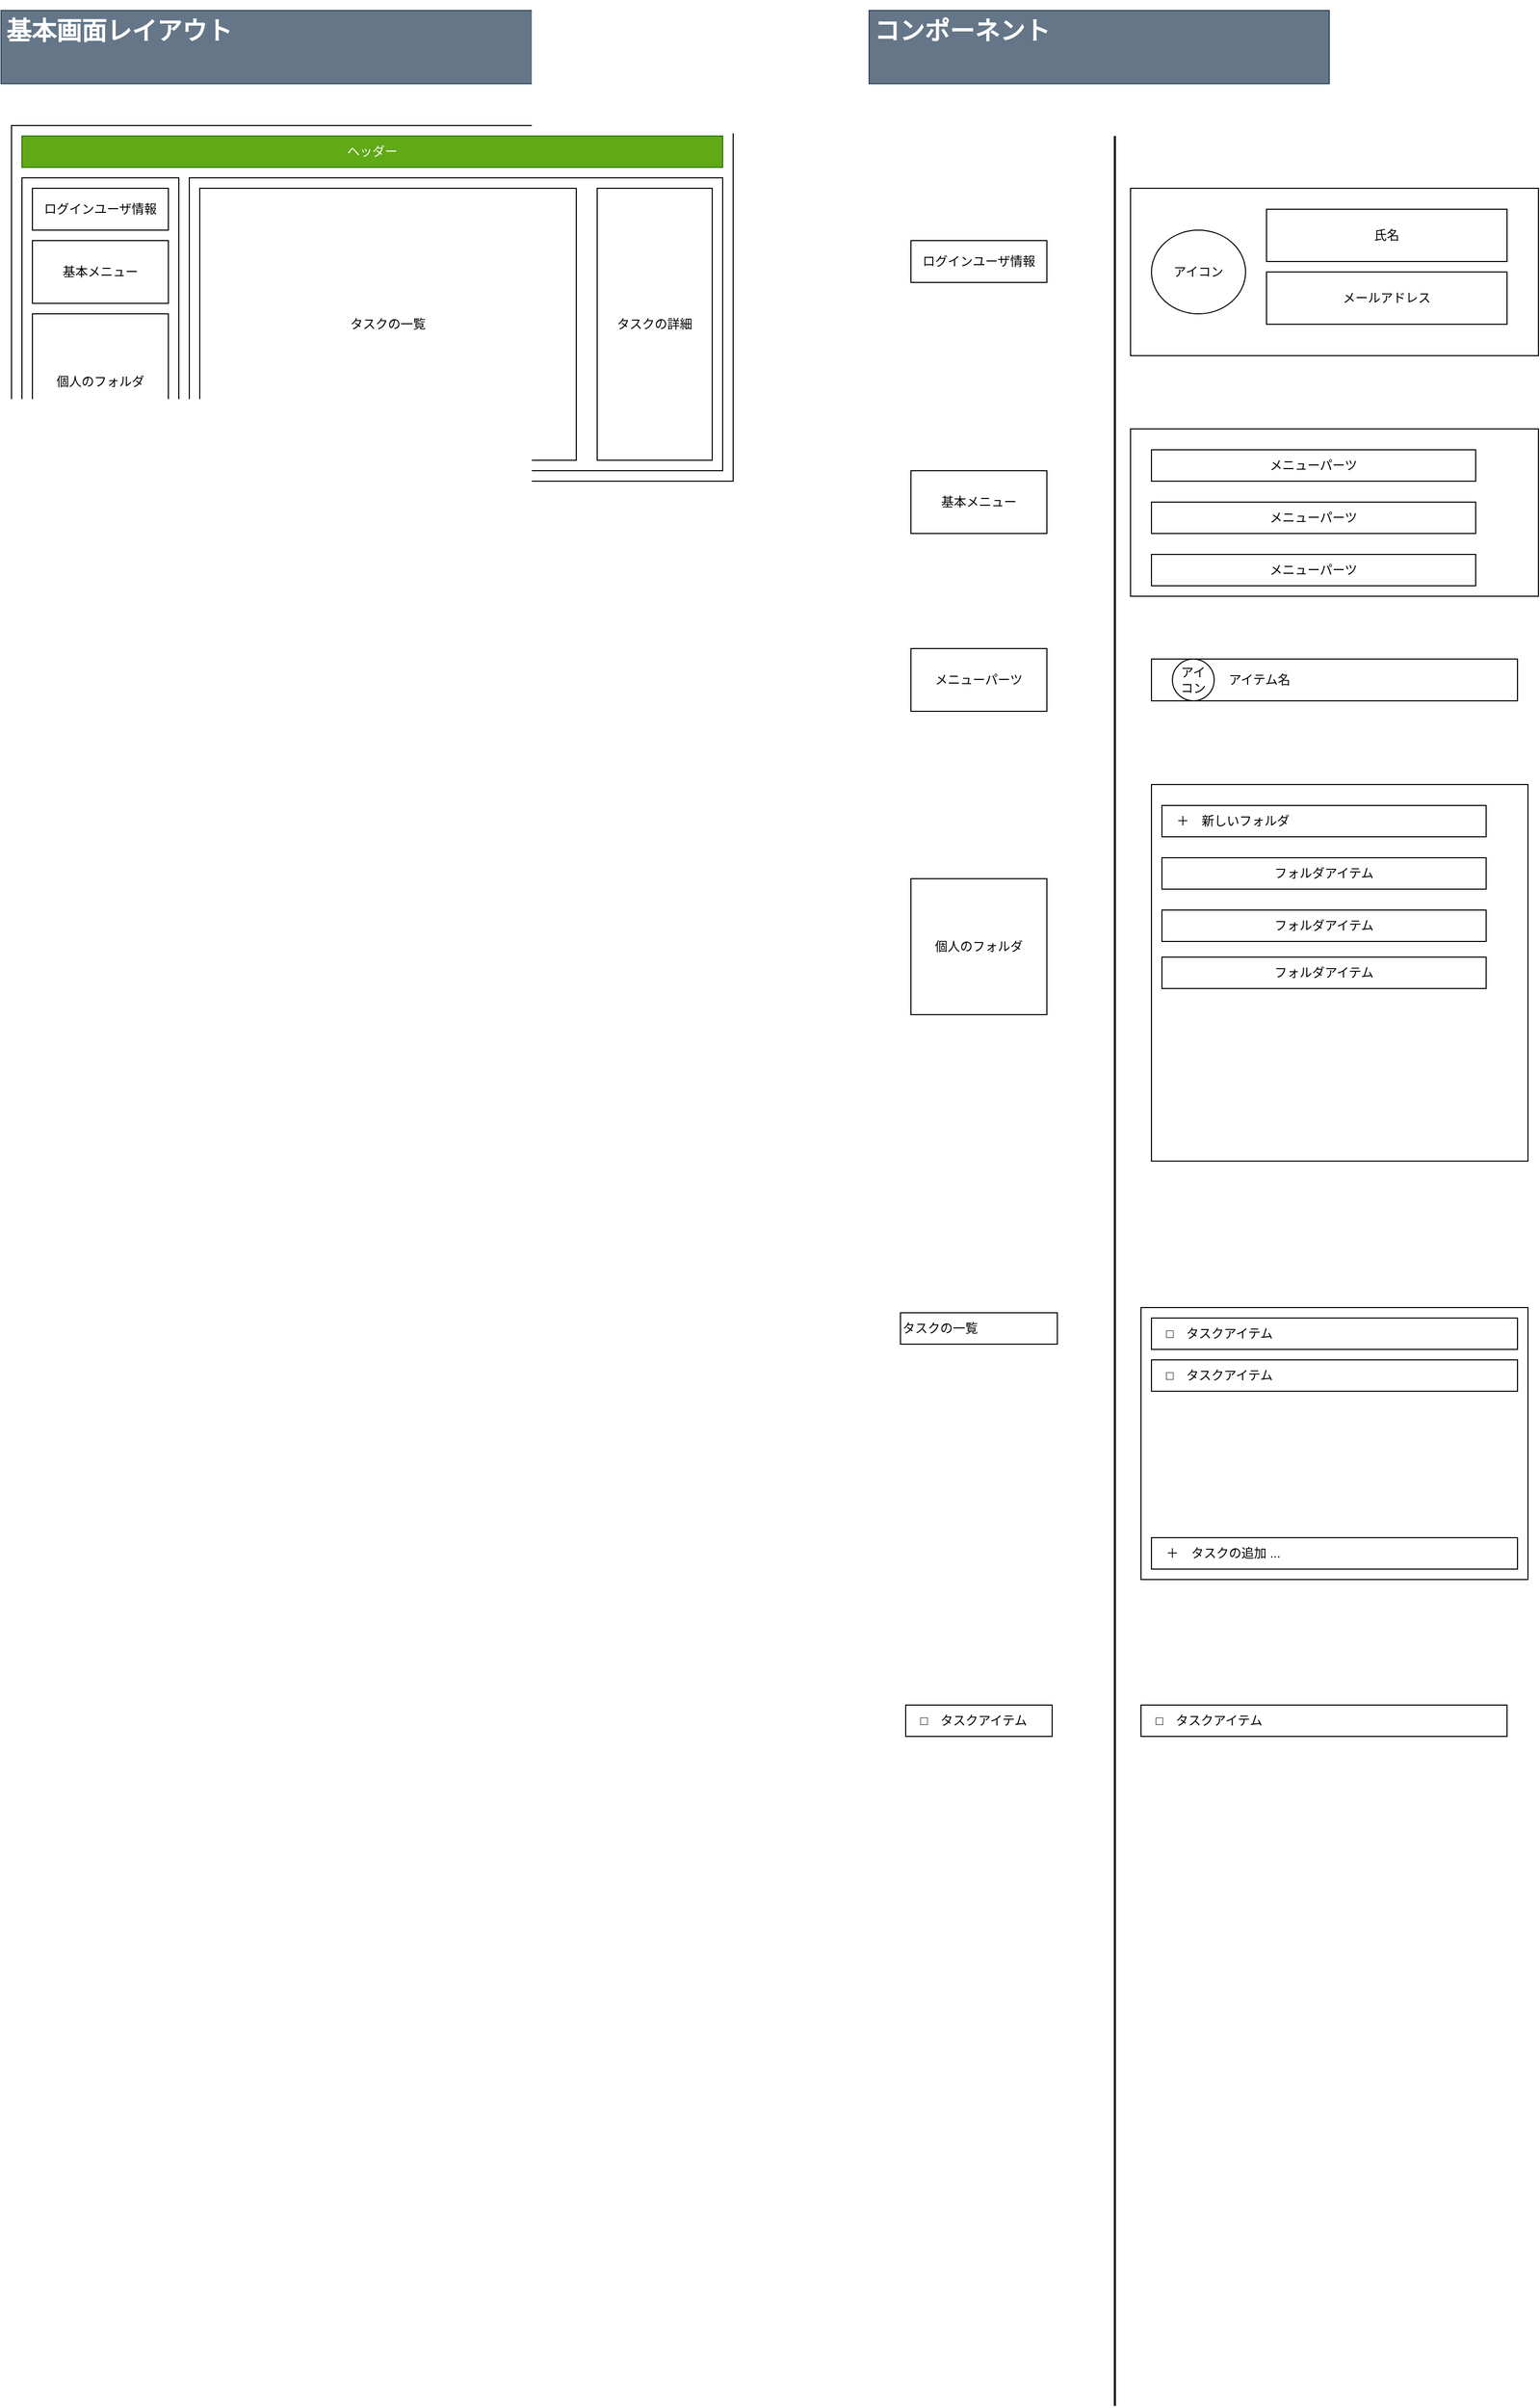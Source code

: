 <mxfile version="14.2.4" type="embed">
    <diagram id="Sl-4h8R7skGaaIEDYwcu" name="基本レイアウト">
        <mxGraphModel dx="5260" dy="2200" grid="1" gridSize="10" guides="1" tooltips="1" connect="1" arrows="1" fold="1" page="1" pageScale="1" pageWidth="827" pageHeight="1169" background="#ffffff" math="0" shadow="0">
            <root>
                <mxCell id="0"/>
                <mxCell id="1" parent="0"/>
                <mxCell id="2" value="" style="rounded=0;whiteSpace=wrap;html=1;" parent="1" vertex="1">
                    <mxGeometry x="30" y="120" width="690" height="340" as="geometry"/>
                </mxCell>
                <mxCell id="3" value="ヘッダー" style="rounded=0;whiteSpace=wrap;html=1;fillColor=#60a917;strokeColor=#2D7600;fontColor=#ffffff;" parent="1" vertex="1">
                    <mxGeometry x="40" y="130" width="670" height="30" as="geometry"/>
                </mxCell>
                <mxCell id="4" value="" style="rounded=0;whiteSpace=wrap;html=1;" parent="1" vertex="1">
                    <mxGeometry x="40" y="170" width="150" height="280" as="geometry"/>
                </mxCell>
                <mxCell id="5" value="ログインユーザ情報" style="rounded=0;whiteSpace=wrap;html=1;" parent="1" vertex="1">
                    <mxGeometry x="50" y="180" width="130" height="40" as="geometry"/>
                </mxCell>
                <mxCell id="6" value="基本メニュー" style="rounded=0;whiteSpace=wrap;html=1;" parent="1" vertex="1">
                    <mxGeometry x="50" y="230" width="130" height="60" as="geometry"/>
                </mxCell>
                <mxCell id="7" value="個人のフォルダ" style="rounded=0;whiteSpace=wrap;html=1;" parent="1" vertex="1">
                    <mxGeometry x="50" y="300" width="130" height="130" as="geometry"/>
                </mxCell>
                <mxCell id="8" value="" style="rounded=0;whiteSpace=wrap;html=1;" parent="1" vertex="1">
                    <mxGeometry x="200" y="170" width="510" height="280" as="geometry"/>
                </mxCell>
                <mxCell id="13" value="タスクの詳細" style="rounded=0;whiteSpace=wrap;html=1;align=center;" parent="1" vertex="1">
                    <mxGeometry x="590" y="180" width="110" height="260" as="geometry"/>
                </mxCell>
                <mxCell id="14" value="&lt;h1&gt;基本画面レイアウト&lt;/h1&gt;&lt;p&gt;&lt;br&gt;&lt;/p&gt;" style="text;html=1;strokeColor=#314354;fillColor=#647687;spacing=5;spacingTop=-20;whiteSpace=wrap;overflow=hidden;rounded=0;fontColor=#ffffff;" parent="1" vertex="1">
                    <mxGeometry x="20" y="10" width="550" height="70" as="geometry"/>
                </mxCell>
                <mxCell id="v78YcPh7-A_lJaqGq7Ih-14" value="タスクの一覧" style="rounded=0;whiteSpace=wrap;html=1;align=center;" parent="1" vertex="1">
                    <mxGeometry x="210" y="180" width="360" height="260" as="geometry"/>
                </mxCell>
                <mxCell id="45xTW--RH3_ecJDIS-M5-42" value="&lt;h1&gt;コンポーネント&lt;/h1&gt;&lt;p&gt;&lt;br&gt;&lt;/p&gt;" style="text;html=1;strokeColor=#314354;fillColor=#647687;spacing=5;spacingTop=-20;whiteSpace=wrap;overflow=hidden;rounded=0;fontColor=#ffffff;" vertex="1" parent="1">
                    <mxGeometry x="850" y="10" width="440" height="70" as="geometry"/>
                </mxCell>
                <mxCell id="45xTW--RH3_ecJDIS-M5-43" value="ログインユーザ情報" style="rounded=0;whiteSpace=wrap;html=1;" vertex="1" parent="1">
                    <mxGeometry x="890" y="230" width="130" height="40" as="geometry"/>
                </mxCell>
                <mxCell id="45xTW--RH3_ecJDIS-M5-44" value="" style="line;strokeWidth=2;direction=south;html=1;" vertex="1" parent="1">
                    <mxGeometry x="1080" y="130" width="10" height="2170" as="geometry"/>
                </mxCell>
                <mxCell id="45xTW--RH3_ecJDIS-M5-45" value="" style="rounded=0;whiteSpace=wrap;html=1;" vertex="1" parent="1">
                    <mxGeometry x="1100" y="180" width="390" height="160" as="geometry"/>
                </mxCell>
                <mxCell id="45xTW--RH3_ecJDIS-M5-46" value="氏名" style="rounded=0;whiteSpace=wrap;html=1;" vertex="1" parent="1">
                    <mxGeometry x="1230" y="200" width="230" height="50" as="geometry"/>
                </mxCell>
                <mxCell id="45xTW--RH3_ecJDIS-M5-47" value="メールアドレス" style="rounded=0;whiteSpace=wrap;html=1;" vertex="1" parent="1">
                    <mxGeometry x="1230" y="260" width="230" height="50" as="geometry"/>
                </mxCell>
                <mxCell id="45xTW--RH3_ecJDIS-M5-48" value="アイコン" style="ellipse;whiteSpace=wrap;html=1;" vertex="1" parent="1">
                    <mxGeometry x="1120" y="220" width="90" height="80" as="geometry"/>
                </mxCell>
                <mxCell id="45xTW--RH3_ecJDIS-M5-49" value="基本メニュー" style="rounded=0;whiteSpace=wrap;html=1;" vertex="1" parent="1">
                    <mxGeometry x="890" y="450" width="130" height="60" as="geometry"/>
                </mxCell>
                <mxCell id="45xTW--RH3_ecJDIS-M5-50" value="" style="rounded=0;whiteSpace=wrap;html=1;" vertex="1" parent="1">
                    <mxGeometry x="1100" y="410" width="390" height="160" as="geometry"/>
                </mxCell>
                <mxCell id="45xTW--RH3_ecJDIS-M5-51" value="メニューパーツ" style="rounded=0;whiteSpace=wrap;html=1;" vertex="1" parent="1">
                    <mxGeometry x="890" y="620" width="130" height="60" as="geometry"/>
                </mxCell>
                <mxCell id="45xTW--RH3_ecJDIS-M5-52" value="　　　　　　アイテム名" style="rounded=0;whiteSpace=wrap;html=1;align=left;" vertex="1" parent="1">
                    <mxGeometry x="1120" y="630" width="350" height="40" as="geometry"/>
                </mxCell>
                <mxCell id="45xTW--RH3_ecJDIS-M5-53" value="アイ&lt;br&gt;コン" style="ellipse;whiteSpace=wrap;html=1;" vertex="1" parent="1">
                    <mxGeometry x="1140" y="630" width="40" height="40" as="geometry"/>
                </mxCell>
                <mxCell id="45xTW--RH3_ecJDIS-M5-54" value="メニューパーツ" style="rounded=0;whiteSpace=wrap;html=1;" vertex="1" parent="1">
                    <mxGeometry x="1120" y="430" width="310" height="30" as="geometry"/>
                </mxCell>
                <mxCell id="45xTW--RH3_ecJDIS-M5-55" value="メニューパーツ" style="rounded=0;whiteSpace=wrap;html=1;" vertex="1" parent="1">
                    <mxGeometry x="1120" y="480" width="310" height="30" as="geometry"/>
                </mxCell>
                <mxCell id="45xTW--RH3_ecJDIS-M5-56" value="メニューパーツ" style="rounded=0;whiteSpace=wrap;html=1;" vertex="1" parent="1">
                    <mxGeometry x="1120" y="530" width="310" height="30" as="geometry"/>
                </mxCell>
                <mxCell id="45xTW--RH3_ecJDIS-M5-57" value="個人のフォルダ" style="rounded=0;whiteSpace=wrap;html=1;" vertex="1" parent="1">
                    <mxGeometry x="890" y="840" width="130" height="130" as="geometry"/>
                </mxCell>
                <mxCell id="45xTW--RH3_ecJDIS-M5-58" value="" style="rounded=0;whiteSpace=wrap;html=1;" vertex="1" parent="1">
                    <mxGeometry x="1120" y="750" width="360" height="360" as="geometry"/>
                </mxCell>
                <mxCell id="45xTW--RH3_ecJDIS-M5-59" value="　＋　新しいフォルダ　　　　　　　　　　　　　" style="rounded=0;whiteSpace=wrap;html=1;align=left;" vertex="1" parent="1">
                    <mxGeometry x="1130" y="770" width="310" height="30" as="geometry"/>
                </mxCell>
                <mxCell id="45xTW--RH3_ecJDIS-M5-60" value="フォルダアイテム" style="rounded=0;whiteSpace=wrap;html=1;" vertex="1" parent="1">
                    <mxGeometry x="1130" y="820" width="310" height="30" as="geometry"/>
                </mxCell>
                <mxCell id="45xTW--RH3_ecJDIS-M5-61" value="フォルダアイテム" style="rounded=0;whiteSpace=wrap;html=1;" vertex="1" parent="1">
                    <mxGeometry x="1130" y="870" width="310" height="30" as="geometry"/>
                </mxCell>
                <mxCell id="45xTW--RH3_ecJDIS-M5-62" value="フォルダアイテム" style="rounded=0;whiteSpace=wrap;html=1;" vertex="1" parent="1">
                    <mxGeometry x="1130" y="915" width="310" height="30" as="geometry"/>
                </mxCell>
                <mxCell id="45xTW--RH3_ecJDIS-M5-63" value="タスクの一覧" style="rounded=0;whiteSpace=wrap;html=1;align=left;" vertex="1" parent="1">
                    <mxGeometry x="880" y="1255" width="150" height="30" as="geometry"/>
                </mxCell>
                <mxCell id="45xTW--RH3_ecJDIS-M5-64" value="" style="rounded=0;whiteSpace=wrap;html=1;" vertex="1" parent="1">
                    <mxGeometry x="1110" y="1250" width="370" height="260" as="geometry"/>
                </mxCell>
                <mxCell id="45xTW--RH3_ecJDIS-M5-65" value="　□　タスクアイテム" style="rounded=0;whiteSpace=wrap;html=1;align=left;" vertex="1" parent="1">
                    <mxGeometry x="1120" y="1260" width="350" height="30" as="geometry"/>
                </mxCell>
                <mxCell id="45xTW--RH3_ecJDIS-M5-66" value="　□　タスクアイテム" style="rounded=0;whiteSpace=wrap;html=1;align=left;" vertex="1" parent="1">
                    <mxGeometry x="1120" y="1300" width="350" height="30" as="geometry"/>
                </mxCell>
                <mxCell id="45xTW--RH3_ecJDIS-M5-67" value="　＋　タスクの追加 ...&amp;nbsp;" style="rounded=0;whiteSpace=wrap;html=1;align=left;" vertex="1" parent="1">
                    <mxGeometry x="1120" y="1470" width="350" height="30" as="geometry"/>
                </mxCell>
                <mxCell id="45xTW--RH3_ecJDIS-M5-68" value="　□　タスクアイテム" style="rounded=0;whiteSpace=wrap;html=1;align=left;" vertex="1" parent="1">
                    <mxGeometry x="885" y="1630" width="140" height="30" as="geometry"/>
                </mxCell>
                <mxCell id="45xTW--RH3_ecJDIS-M5-69" value="　□　タスクアイテム" style="rounded=0;whiteSpace=wrap;html=1;align=left;" vertex="1" parent="1">
                    <mxGeometry x="1110" y="1630" width="350" height="30" as="geometry"/>
                </mxCell>
            </root>
        </mxGraphModel>
    </diagram>
</mxfile>